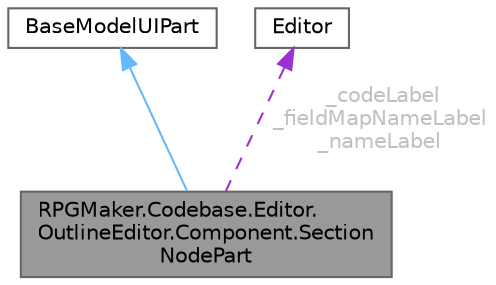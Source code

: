 digraph "RPGMaker.Codebase.Editor.OutlineEditor.Component.SectionNodePart"
{
 // LATEX_PDF_SIZE
  bgcolor="transparent";
  edge [fontname=Helvetica,fontsize=10,labelfontname=Helvetica,labelfontsize=10];
  node [fontname=Helvetica,fontsize=10,shape=box,height=0.2,width=0.4];
  Node1 [id="Node000001",label="RPGMaker.Codebase.Editor.\lOutlineEditor.Component.Section\lNodePart",height=0.2,width=0.4,color="gray40", fillcolor="grey60", style="filled", fontcolor="black",tooltip="😁 区画ノード部品"];
  Node2 -> Node1 [id="edge1_Node000001_Node000002",dir="back",color="steelblue1",style="solid",tooltip=" "];
  Node2 [id="Node000002",label="BaseModelUIPart",height=0.2,width=0.4,color="gray40", fillcolor="white", style="filled",tooltip=" "];
  Node3 -> Node1 [id="edge2_Node000001_Node000003",dir="back",color="darkorchid3",style="dashed",tooltip=" ",label=" _codeLabel\n_fieldMapNameLabel\n_nameLabel",fontcolor="grey" ];
  Node3 [id="Node000003",label="Editor",height=0.2,width=0.4,color="gray40", fillcolor="white", style="filled",tooltip=" "];
}
